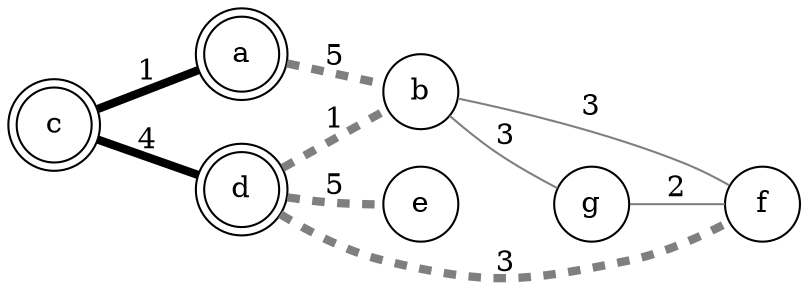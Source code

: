 digraph g
{
	rankdir=LR;
	node[shape=circle, fixedsize=true];
	a; b;c;d;e;f;g;

	node[shape=circle,penwidth=3];
	a [shape=doublecircle, penwidth=1];
	c [shape=doublecircle, penwidth=1];
	d [shape=doublecircle, penwidth=1];

	edge [dir=none,penwidth=1,color=gray50];
	c -> a [label=1,penwidth=4,color=black];
	d -> b [label=1,penwidth=4,style=dashed];
	g -> f [label=2];
	d -> f [label=3,penwidth=4,style=dashed];
	b -> f [label=3];
	b -> g [label=3];
	c -> d [label=4,penwidth=4,color=black];
	a -> b [label=5,penwidth=4,style=dashed];
	d -> e [label=5,penwidth=4,style=dashed];
}
